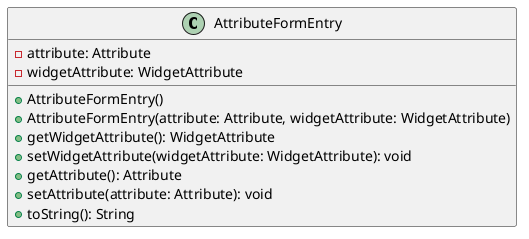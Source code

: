 @startuml
class AttributeFormEntry [[java:edu.sru.cpsc.webshopping.domain.widgets.AttributeFormEntry]] {
	-attribute: Attribute
	-widgetAttribute: WidgetAttribute
	+AttributeFormEntry()
	+AttributeFormEntry(attribute: Attribute, widgetAttribute: WidgetAttribute)
	+getWidgetAttribute(): WidgetAttribute
	+setWidgetAttribute(widgetAttribute: WidgetAttribute): void
	+getAttribute(): Attribute
	+setAttribute(attribute: Attribute): void
	+toString(): String
}
@enduml